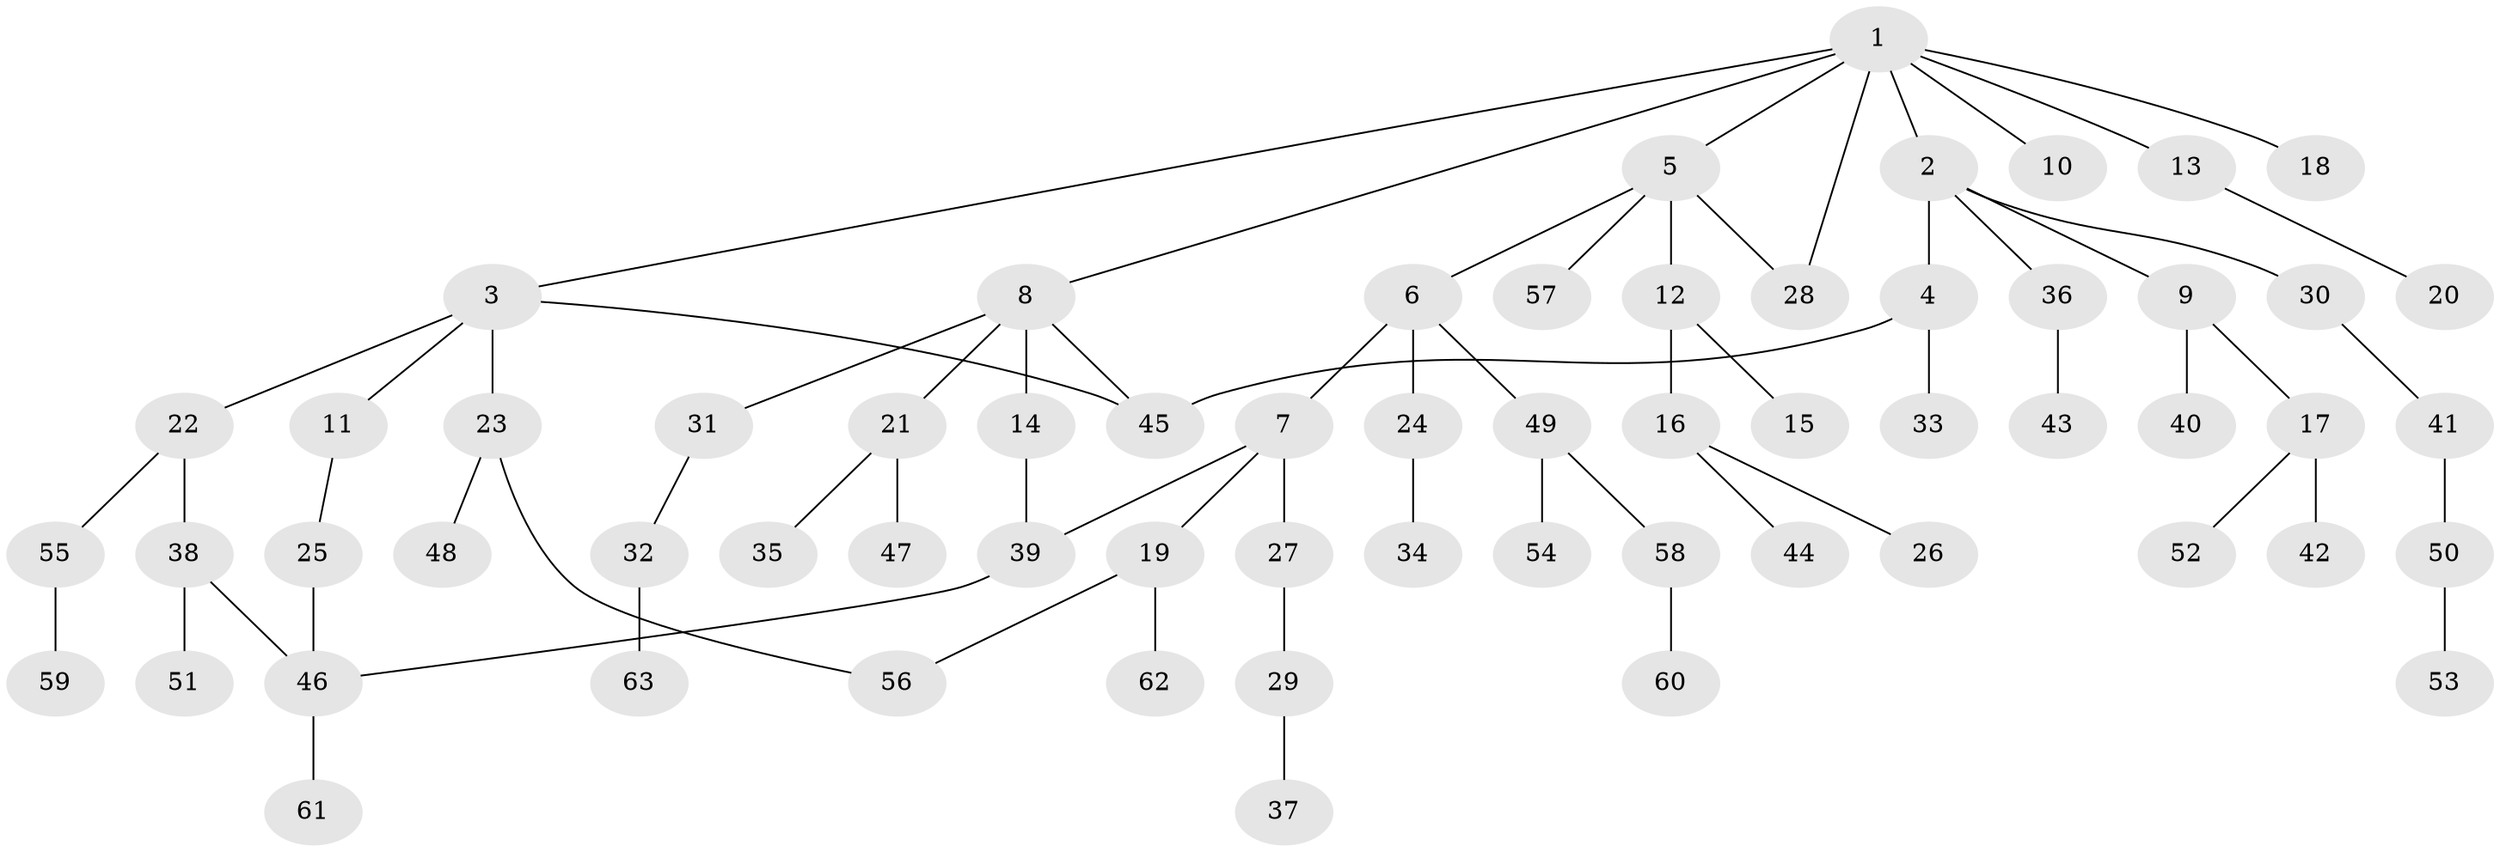 // Generated by graph-tools (version 1.1) at 2025/49/03/09/25 03:49:22]
// undirected, 63 vertices, 69 edges
graph export_dot {
graph [start="1"]
  node [color=gray90,style=filled];
  1;
  2;
  3;
  4;
  5;
  6;
  7;
  8;
  9;
  10;
  11;
  12;
  13;
  14;
  15;
  16;
  17;
  18;
  19;
  20;
  21;
  22;
  23;
  24;
  25;
  26;
  27;
  28;
  29;
  30;
  31;
  32;
  33;
  34;
  35;
  36;
  37;
  38;
  39;
  40;
  41;
  42;
  43;
  44;
  45;
  46;
  47;
  48;
  49;
  50;
  51;
  52;
  53;
  54;
  55;
  56;
  57;
  58;
  59;
  60;
  61;
  62;
  63;
  1 -- 2;
  1 -- 3;
  1 -- 5;
  1 -- 8;
  1 -- 10;
  1 -- 13;
  1 -- 18;
  1 -- 28;
  2 -- 4;
  2 -- 9;
  2 -- 30;
  2 -- 36;
  3 -- 11;
  3 -- 22;
  3 -- 23;
  3 -- 45;
  4 -- 33;
  4 -- 45;
  5 -- 6;
  5 -- 12;
  5 -- 57;
  5 -- 28;
  6 -- 7;
  6 -- 24;
  6 -- 49;
  7 -- 19;
  7 -- 27;
  7 -- 39;
  8 -- 14;
  8 -- 21;
  8 -- 31;
  8 -- 45;
  9 -- 17;
  9 -- 40;
  11 -- 25;
  12 -- 15;
  12 -- 16;
  13 -- 20;
  14 -- 39;
  16 -- 26;
  16 -- 44;
  17 -- 42;
  17 -- 52;
  19 -- 62;
  19 -- 56;
  21 -- 35;
  21 -- 47;
  22 -- 38;
  22 -- 55;
  23 -- 48;
  23 -- 56;
  24 -- 34;
  25 -- 46;
  27 -- 29;
  29 -- 37;
  30 -- 41;
  31 -- 32;
  32 -- 63;
  36 -- 43;
  38 -- 51;
  38 -- 46;
  39 -- 46;
  41 -- 50;
  46 -- 61;
  49 -- 54;
  49 -- 58;
  50 -- 53;
  55 -- 59;
  58 -- 60;
}
